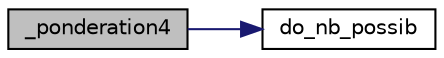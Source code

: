digraph "_ponderation4"
{
  edge [fontname="Helvetica",fontsize="10",labelfontname="Helvetica",labelfontsize="10"];
  node [fontname="Helvetica",fontsize="10",shape=record];
  rankdir="LR";
  Node1 [label="_ponderation4",height=0.2,width=0.4,color="black", fillcolor="grey75", style="filled", fontcolor="black"];
  Node1 -> Node2 [color="midnightblue",fontsize="10",style="solid",fontname="Helvetica"];
  Node2 [label="do_nb_possib",height=0.2,width=0.4,color="black", fillcolor="white", style="filled",URL="$atilo_8h.html#aa810486ad4e33d88d5ff786872f077d2",tooltip="TBD. "];
}
